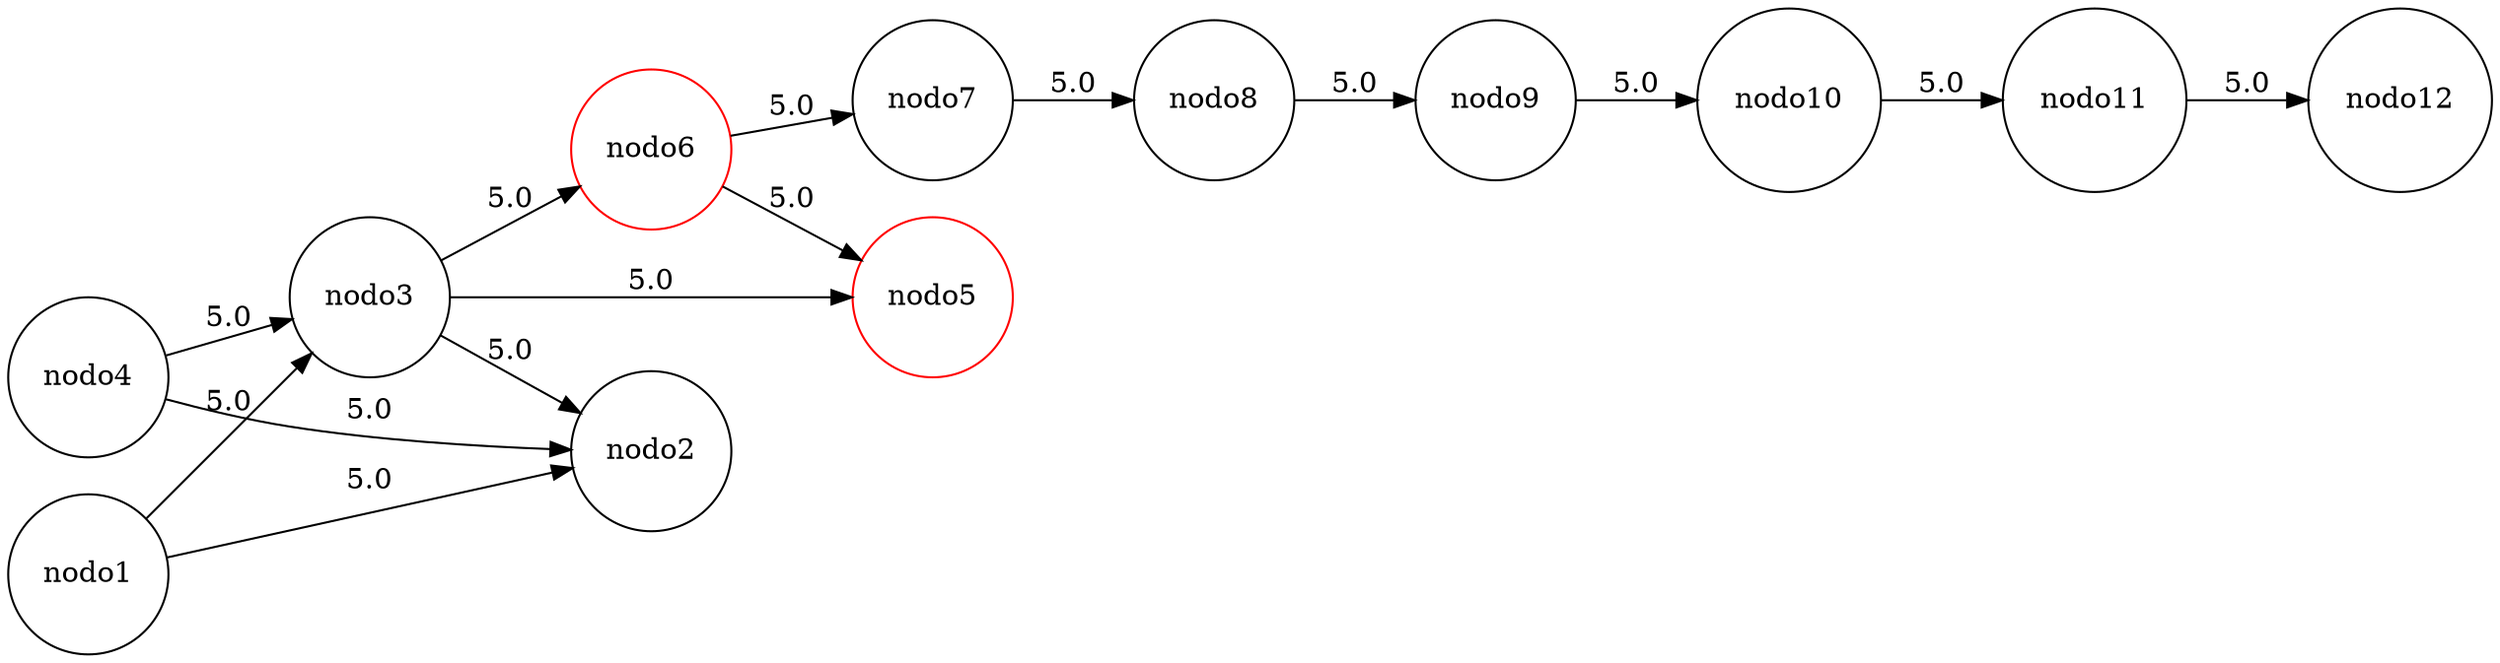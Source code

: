 digraph A{
node [shape = circle];
nodo1 -> nodo2[label = "5.0"];
nodo1 -> nodo3[label = "5.0"];
nodo3 -> nodo2[label = "5.0"];
nodo3 -> nodo5[label = "5.0"];
nodo3 -> nodo6[label = "5.0"];
nodo4 -> nodo3[label = "5.0"];
nodo4 -> nodo2[label = "5.0"];
nodo6 -> nodo5[label = "5.0"];
nodo6 -> nodo7[label = "5.0"];
nodo7 -> nodo8[label = "5.0"];
nodo8 -> nodo9[label = "5.0"];
nodo9 -> nodo10[label = "5.0"];
nodo10 -> nodo11[label = "5.0"];
nodo11 -> nodo12[label = "5.0"];
nodo5 [color = red];
nodo6 [color = red];
nodo6 [color = red];
nodo5 [color = red];
rankdir=LR;
}

